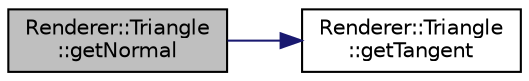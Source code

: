 digraph "Renderer::Triangle::getNormal"
{
  edge [fontname="Helvetica",fontsize="10",labelfontname="Helvetica",labelfontsize="10"];
  node [fontname="Helvetica",fontsize="10",shape=record];
  rankdir="LR";
  Node1 [label="Renderer::Triangle\l::getNormal",height=0.2,width=0.4,color="black", fillcolor="grey75", style="filled", fontcolor="black"];
  Node1 -> Node2 [color="midnightblue",fontsize="10",style="solid",fontname="Helvetica"];
  Node2 [label="Renderer::Triangle\l::getTangent",height=0.2,width=0.4,color="black", fillcolor="white", style="filled",URL="$class_renderer_1_1_triangle.html#a36f812846c8e2fcf5ced411f3e12812b",tooltip="getTangent "];
}
